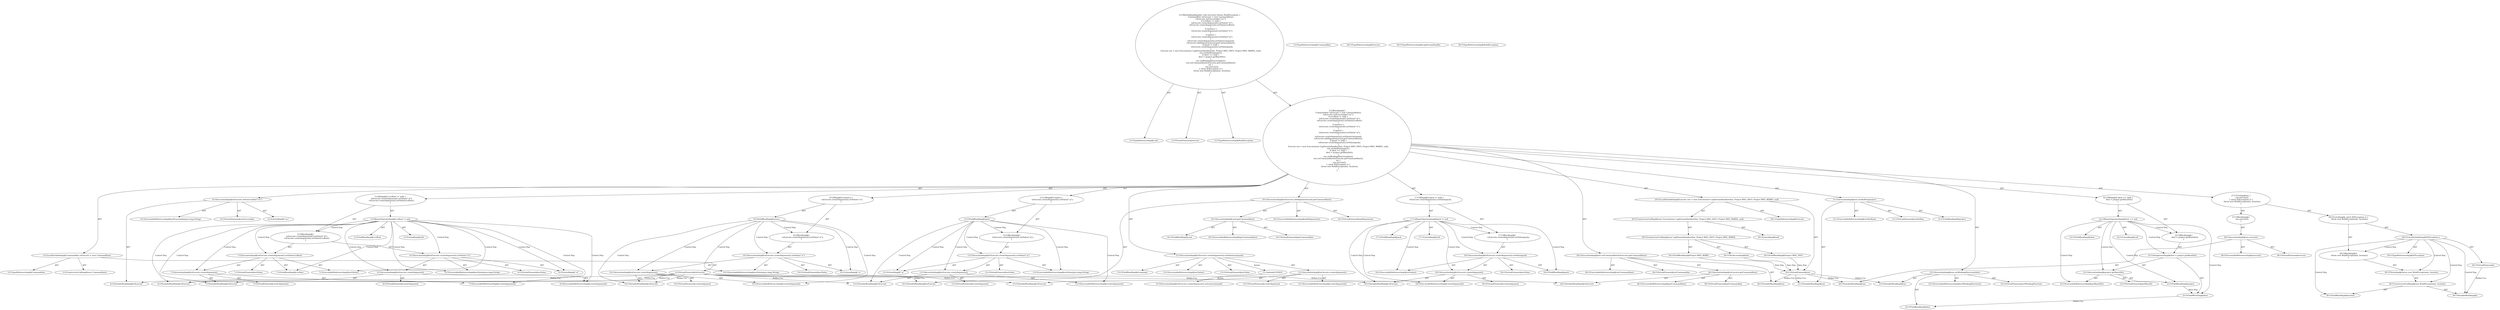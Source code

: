 digraph "execute#?" {
0 [label="2:CtTypeReferenceImpl@void" shape=ellipse]
1 [label="2:CtVirtualElement@execute" shape=ellipse]
2 [label="2:CtTypeReferenceImpl@BuildException" shape=ellipse]
3 [label="3:CtTypeReferenceImpl@Commandline" shape=ellipse]
4 [label="3:CtTypeReferenceImpl@Commandline" shape=ellipse]
5 [label="3:CtConstructorCallImpl@new Commandline()" shape=ellipse]
6 [label="3:CtVirtualElement@toExecute" shape=ellipse]
7 [label="3:CtLocalVariableImpl@Commandline toExecute = new Commandline()" shape=ellipse]
8 [label="4:CtExecutableReferenceImpl@setExecutable(java.lang.String)" shape=ellipse]
9 [label="4:CtVirtualElement@setExecutable" shape=ellipse]
10 [label="4:CtVariableReadImpl@toExecute" shape=ellipse]
11 [label="4:CtLiteralImpl@\"cvs\"" shape=ellipse]
12 [label="4:CtInvocationImpl@toExecute.setExecutable(\"cvs\")" shape=ellipse]
13 [label="5:CtFieldReadImpl@cvsRoot" shape=ellipse]
14 [label="5:CtLiteralImpl@null" shape=ellipse]
15 [label="5:CtBinaryOperatorImpl@cvsRoot != null" shape=ellipse]
16 [label="6:CtExecutableReferenceImpl@setValue(java.lang.String)" shape=ellipse]
17 [label="6:CtVirtualElement@setValue" shape=ellipse]
18 [label="6:CtExecutableReferenceImpl@createArgument()" shape=ellipse]
19 [label="6:CtVirtualElement@createArgument" shape=ellipse]
20 [label="6:CtVariableReadImpl@toExecute" shape=ellipse]
21 [label="6:CtInvocationImpl@toExecute.createArgument()" shape=ellipse]
22 [label="6:CtLiteralImpl@\"-d\"" shape=ellipse]
23 [label="6:CtInvocationImpl@toExecute.createArgument().setValue(\"-d\")" shape=ellipse]
24 [label="7:CtExecutableReferenceImpl@setValue()" shape=ellipse]
25 [label="7:CtVirtualElement@setValue" shape=ellipse]
26 [label="7:CtExecutableReferenceImpl@createArgument()" shape=ellipse]
27 [label="7:CtVirtualElement@createArgument" shape=ellipse]
28 [label="7:CtVariableReadImpl@toExecute" shape=ellipse]
29 [label="7:CtInvocationImpl@toExecute.createArgument()" shape=ellipse]
30 [label="7:CtFieldReadImpl@cvsRoot" shape=ellipse]
31 [label="7:CtInvocationImpl@toExecute.createArgument().setValue(cvsRoot)" shape=ellipse]
32 [label="5:CtBlockImpl@\{
    toExecute.createArgument().setValue(\"-d\");
    toExecute.createArgument().setValue(cvsRoot);
\}" shape=ellipse]
33 [label="5:CtIfImpl@if (cvsRoot != null) \{
    toExecute.createArgument().setValue(\"-d\");
    toExecute.createArgument().setValue(cvsRoot);
\}" shape=ellipse]
34 [label="9:CtFieldReadImpl@noexec" shape=ellipse]
35 [label="10:CtExecutableReferenceImpl@setValue(java.lang.String)" shape=ellipse]
36 [label="10:CtVirtualElement@setValue" shape=ellipse]
37 [label="10:CtExecutableReferenceImpl@createArgument()" shape=ellipse]
38 [label="10:CtVirtualElement@createArgument" shape=ellipse]
39 [label="10:CtVariableReadImpl@toExecute" shape=ellipse]
40 [label="10:CtInvocationImpl@toExecute.createArgument()" shape=ellipse]
41 [label="10:CtLiteralImpl@\"-n\"" shape=ellipse]
42 [label="10:CtInvocationImpl@toExecute.createArgument().setValue(\"-n\")" shape=ellipse]
43 [label="9:CtBlockImpl@\{
    toExecute.createArgument().setValue(\"-n\");
\}" shape=ellipse]
44 [label="9:CtIfImpl@if (noexec) \{
    toExecute.createArgument().setValue(\"-n\");
\}" shape=ellipse]
45 [label="12:CtFieldReadImpl@quiet" shape=ellipse]
46 [label="13:CtExecutableReferenceImpl@setValue(java.lang.String)" shape=ellipse]
47 [label="13:CtVirtualElement@setValue" shape=ellipse]
48 [label="13:CtExecutableReferenceImpl@createArgument()" shape=ellipse]
49 [label="13:CtVirtualElement@createArgument" shape=ellipse]
50 [label="13:CtVariableReadImpl@toExecute" shape=ellipse]
51 [label="13:CtInvocationImpl@toExecute.createArgument()" shape=ellipse]
52 [label="13:CtLiteralImpl@\"-q\"" shape=ellipse]
53 [label="13:CtInvocationImpl@toExecute.createArgument().setValue(\"-q\")" shape=ellipse]
54 [label="12:CtBlockImpl@\{
    toExecute.createArgument().setValue(\"-q\");
\}" shape=ellipse]
55 [label="12:CtIfImpl@if (quiet) \{
    toExecute.createArgument().setValue(\"-q\");
\}" shape=ellipse]
56 [label="15:CtExecutableReferenceImpl@setValue()" shape=ellipse]
57 [label="15:CtVirtualElement@setValue" shape=ellipse]
58 [label="15:CtExecutableReferenceImpl@createArgument()" shape=ellipse]
59 [label="15:CtVirtualElement@createArgument" shape=ellipse]
60 [label="15:CtVariableReadImpl@toExecute" shape=ellipse]
61 [label="15:CtInvocationImpl@toExecute.createArgument()" shape=ellipse]
62 [label="15:CtFieldReadImpl@command" shape=ellipse]
63 [label="15:CtInvocationImpl@toExecute.createArgument().setValue(command)" shape=ellipse]
64 [label="16:CtExecutableReferenceImpl@addArguments()" shape=ellipse]
65 [label="16:CtVirtualElement@addArguments" shape=ellipse]
66 [label="16:CtVariableReadImpl@toExecute" shape=ellipse]
67 [label="16:CtExecutableReferenceImpl@getCommandline()" shape=ellipse]
68 [label="16:CtVirtualElement@getCommandline" shape=ellipse]
69 [label="16:CtFieldReadImpl@cmd" shape=ellipse]
70 [label="16:CtInvocationImpl@cmd.getCommandline()" shape=ellipse]
71 [label="16:CtInvocationImpl@toExecute.addArguments(cmd.getCommandline())" shape=ellipse]
72 [label="17:CtFieldReadImpl@pack" shape=ellipse]
73 [label="17:CtLiteralImpl@null" shape=ellipse]
74 [label="17:CtBinaryOperatorImpl@pack != null" shape=ellipse]
75 [label="18:CtExecutableReferenceImpl@setValue()" shape=ellipse]
76 [label="18:CtVirtualElement@setValue" shape=ellipse]
77 [label="18:CtExecutableReferenceImpl@createArgument()" shape=ellipse]
78 [label="18:CtVirtualElement@createArgument" shape=ellipse]
79 [label="18:CtVariableReadImpl@toExecute" shape=ellipse]
80 [label="18:CtInvocationImpl@toExecute.createArgument()" shape=ellipse]
81 [label="18:CtFieldReadImpl@pack" shape=ellipse]
82 [label="18:CtInvocationImpl@toExecute.createArgument().setValue(pack)" shape=ellipse]
83 [label="17:CtBlockImpl@\{
    toExecute.createArgument().setValue(pack);
\}" shape=ellipse]
84 [label="17:CtIfImpl@if (pack != null) \{
    toExecute.createArgument().setValue(pack);
\}" shape=ellipse]
85 [label="20:CtTypeReferenceImpl@Execute" shape=ellipse]
86 [label="20:CtTypeReferenceImpl@Execute" shape=ellipse]
87 [label="20:CtTypeReferenceImpl@LogStreamHandler" shape=ellipse]
88 [label="20:CtThisAccessImpl@this" shape=ellipse]
89 [label="20:CtFieldReadImpl@Project.MSG_INFO" shape=ellipse]
90 [label="20:CtFieldReadImpl@Project.MSG_WARN" shape=ellipse]
91 [label="20:CtConstructorCallImpl@new LogStreamHandler(this, Project.MSG_INFO, Project.MSG_WARN)" shape=ellipse]
92 [label="20:CtLiteralImpl@null" shape=ellipse]
93 [label="20:CtConstructorCallImpl@new Execute(new LogStreamHandler(this, Project.MSG_INFO, Project.MSG_WARN), null)" shape=ellipse]
94 [label="20:CtVirtualElement@exe" shape=ellipse]
95 [label="20:CtLocalVariableImpl@Execute exe = new Execute(new LogStreamHandler(this, Project.MSG_INFO, Project.MSG_WARN), null)" shape=ellipse]
96 [label="21:CtExecutableReferenceImpl@setAntRun()" shape=ellipse]
97 [label="21:CtVirtualElement@setAntRun" shape=ellipse]
98 [label="21:CtVariableReadImpl@exe" shape=ellipse]
99 [label="21:CtFieldReadImpl@project" shape=ellipse]
100 [label="21:CtInvocationImpl@exe.setAntRun(project)" shape=ellipse]
101 [label="22:CtFieldReadImpl@dest" shape=ellipse]
102 [label="22:CtLiteralImpl@null" shape=ellipse]
103 [label="22:CtBinaryOperatorImpl@dest == null" shape=ellipse]
104 [label="23:CtFieldWriteImpl@dest" shape=ellipse]
105 [label="23:CtExecutableReferenceImpl@getBaseDir()" shape=ellipse]
106 [label="23:CtVirtualElement@getBaseDir" shape=ellipse]
107 [label="23:CtFieldReadImpl@project" shape=ellipse]
108 [label="23:CtInvocationImpl@project.getBaseDir()" shape=ellipse]
109 [label="23:CtAssignmentImpl@dest = project.getBaseDir()" shape=ellipse]
110 [label="22:CtBlockImpl@\{
    dest = project.getBaseDir();
\}" shape=ellipse]
111 [label="22:CtIfImpl@if (dest == null) \{
    dest = project.getBaseDir();
\}" shape=ellipse]
112 [label="25:CtExecutableReferenceImpl@setWorkingDirectory()" shape=ellipse]
113 [label="25:CtVirtualElement@setWorkingDirectory" shape=ellipse]
114 [label="25:CtVariableReadImpl@exe" shape=ellipse]
115 [label="25:CtFieldReadImpl@dest" shape=ellipse]
116 [label="25:CtInvocationImpl@exe.setWorkingDirectory(dest)" shape=ellipse]
117 [label="26:CtExecutableReferenceImpl@setCommandline()" shape=ellipse]
118 [label="26:CtVirtualElement@setCommandline" shape=ellipse]
119 [label="26:CtVariableReadImpl@exe" shape=ellipse]
120 [label="26:CtExecutableReferenceImpl@getCommandline()" shape=ellipse]
121 [label="26:CtVirtualElement@getCommandline" shape=ellipse]
122 [label="26:CtVariableReadImpl@toExecute" shape=ellipse]
123 [label="26:CtInvocationImpl@toExecute.getCommandline()" shape=ellipse]
124 [label="26:CtInvocationImpl@exe.setCommandline(toExecute.getCommandline())" shape=ellipse]
125 [label="28:CtExecutableReferenceImpl@execute()" shape=ellipse]
126 [label="28:CtVirtualElement@execute" shape=ellipse]
127 [label="28:CtVariableReadImpl@exe" shape=ellipse]
128 [label="28:CtInvocationImpl@exe.execute()" shape=ellipse]
129 [label="27:CtBlockImpl@\{
    exe.execute();
\}" shape=ellipse]
130 [label="29:CtVirtualElement@e" shape=ellipse]
131 [label="29:CtTypeReferenceImpl@IOException" shape=ellipse]
132 [label="29:CtCatchVariableImpl@IOException e" shape=ellipse]
133 [label="30:CtTypeReferenceImpl@BuildException" shape=ellipse]
134 [label="30:CtVariableReadImpl@e" shape=ellipse]
135 [label="30:CtFieldReadImpl@location" shape=ellipse]
136 [label="30:CtConstructorCallImpl@new BuildException(e, location)" shape=ellipse]
137 [label="30:CtThrowImpl@throw new BuildException(e, location)" shape=ellipse]
138 [label="29:CtBlockImpl@\{
    throw new BuildException(e, location);
\}" shape=ellipse]
139 [label="29:CtCatchImpl@ catch (IOException e) \{
    throw new BuildException(e, location);
\}" shape=ellipse]
140 [label="27:CtTryImpl@try \{
    exe.execute();
\} catch (IOException e) \{
    throw new BuildException(e, location);
\}" shape=ellipse]
141 [label="2:CtBlockImpl@\{
    Commandline toExecute = new Commandline();
    toExecute.setExecutable(\"cvs\");
    if (cvsRoot != null) \{
        toExecute.createArgument().setValue(\"-d\");
        toExecute.createArgument().setValue(cvsRoot);
    \}
    if (noexec) \{
        toExecute.createArgument().setValue(\"-n\");
    \}
    if (quiet) \{
        toExecute.createArgument().setValue(\"-q\");
    \}
    toExecute.createArgument().setValue(command);
    toExecute.addArguments(cmd.getCommandline());
    if (pack != null) \{
        toExecute.createArgument().setValue(pack);
    \}
    Execute exe = new Execute(new LogStreamHandler(this, Project.MSG_INFO, Project.MSG_WARN), null);
    exe.setAntRun(project);
    if (dest == null) \{
        dest = project.getBaseDir();
    \}
    exe.setWorkingDirectory(dest);
    exe.setCommandline(toExecute.getCommandline());
    try \{
        exe.execute();
    \} catch (IOException e) \{
        throw new BuildException(e, location);
    \}
\}" shape=ellipse]
142 [label="2:CtMethodImpl@public void execute() throws BuildException \{
    Commandline toExecute = new Commandline();
    toExecute.setExecutable(\"cvs\");
    if (cvsRoot != null) \{
        toExecute.createArgument().setValue(\"-d\");
        toExecute.createArgument().setValue(cvsRoot);
    \}
    if (noexec) \{
        toExecute.createArgument().setValue(\"-n\");
    \}
    if (quiet) \{
        toExecute.createArgument().setValue(\"-q\");
    \}
    toExecute.createArgument().setValue(command);
    toExecute.addArguments(cmd.getCommandline());
    if (pack != null) \{
        toExecute.createArgument().setValue(pack);
    \}
    Execute exe = new Execute(new LogStreamHandler(this, Project.MSG_INFO, Project.MSG_WARN), null);
    exe.setAntRun(project);
    if (dest == null) \{
        dest = project.getBaseDir();
    \}
    exe.setWorkingDirectory(dest);
    exe.setCommandline(toExecute.getCommandline());
    try \{
        exe.execute();
    \} catch (IOException e) \{
        throw new BuildException(e, location);
    \}
\}" shape=ellipse]
143 [label="15:Update@UPDATE" shape=ellipse]
144 [label="15:CtInvocationImpl@toExecute.createArgument().setLine(command)" shape=ellipse]
6 -> 10 [label="Define-Use"];
6 -> 20 [label="Define-Use"];
6 -> 28 [label="Define-Use"];
6 -> 39 [label="Define-Use"];
6 -> 50 [label="Define-Use"];
6 -> 60 [label="Define-Use"];
6 -> 66 [label="Define-Use"];
6 -> 79 [label="Define-Use"];
6 -> 122 [label="Define-Use"];
7 -> 6 [label="AST"];
7 -> 3 [label="AST"];
7 -> 5 [label="AST"];
12 -> 9 [label="AST"];
12 -> 10 [label="AST"];
12 -> 8 [label="AST"];
12 -> 11 [label="AST"];
15 -> 13 [label="AST"];
15 -> 14 [label="AST"];
15 -> 32 [label="Control Dep"];
15 -> 23 [label="Control Dep"];
15 -> 16 [label="Control Dep"];
15 -> 21 [label="Control Dep"];
15 -> 18 [label="Control Dep"];
15 -> 20 [label="Control Dep"];
15 -> 22 [label="Control Dep"];
15 -> 31 [label="Control Dep"];
15 -> 24 [label="Control Dep"];
15 -> 29 [label="Control Dep"];
15 -> 26 [label="Control Dep"];
15 -> 28 [label="Control Dep"];
15 -> 30 [label="Control Dep"];
21 -> 19 [label="AST"];
21 -> 20 [label="AST"];
21 -> 18 [label="AST"];
23 -> 17 [label="AST"];
23 -> 21 [label="AST"];
23 -> 16 [label="AST"];
23 -> 22 [label="AST"];
29 -> 27 [label="AST"];
29 -> 28 [label="AST"];
29 -> 26 [label="AST"];
31 -> 25 [label="AST"];
31 -> 29 [label="AST"];
31 -> 24 [label="AST"];
31 -> 30 [label="AST"];
32 -> 23 [label="AST"];
32 -> 31 [label="AST"];
33 -> 15 [label="AST"];
33 -> 32 [label="AST"];
34 -> 43 [label="Control Dep"];
34 -> 42 [label="Control Dep"];
34 -> 35 [label="Control Dep"];
34 -> 40 [label="Control Dep"];
34 -> 37 [label="Control Dep"];
34 -> 39 [label="Control Dep"];
34 -> 41 [label="Control Dep"];
40 -> 38 [label="AST"];
40 -> 39 [label="AST"];
40 -> 37 [label="AST"];
42 -> 36 [label="AST"];
42 -> 40 [label="AST"];
42 -> 35 [label="AST"];
42 -> 41 [label="AST"];
43 -> 42 [label="AST"];
44 -> 34 [label="AST"];
44 -> 43 [label="AST"];
45 -> 54 [label="Control Dep"];
45 -> 53 [label="Control Dep"];
45 -> 46 [label="Control Dep"];
45 -> 51 [label="Control Dep"];
45 -> 48 [label="Control Dep"];
45 -> 50 [label="Control Dep"];
45 -> 52 [label="Control Dep"];
51 -> 49 [label="AST"];
51 -> 50 [label="AST"];
51 -> 48 [label="AST"];
53 -> 47 [label="AST"];
53 -> 51 [label="AST"];
53 -> 46 [label="AST"];
53 -> 52 [label="AST"];
54 -> 53 [label="AST"];
55 -> 45 [label="AST"];
55 -> 54 [label="AST"];
61 -> 59 [label="AST"];
61 -> 60 [label="AST"];
61 -> 58 [label="AST"];
63 -> 57 [label="AST"];
63 -> 61 [label="AST"];
63 -> 56 [label="AST"];
63 -> 62 [label="AST"];
63 -> 143 [label="Action"];
70 -> 68 [label="AST"];
70 -> 69 [label="AST"];
70 -> 67 [label="AST"];
71 -> 65 [label="AST"];
71 -> 66 [label="AST"];
71 -> 64 [label="AST"];
71 -> 70 [label="AST"];
74 -> 72 [label="AST"];
74 -> 73 [label="AST"];
74 -> 83 [label="Control Dep"];
74 -> 82 [label="Control Dep"];
74 -> 75 [label="Control Dep"];
74 -> 80 [label="Control Dep"];
74 -> 77 [label="Control Dep"];
74 -> 79 [label="Control Dep"];
74 -> 81 [label="Control Dep"];
80 -> 78 [label="AST"];
80 -> 79 [label="AST"];
80 -> 77 [label="AST"];
82 -> 76 [label="AST"];
82 -> 80 [label="AST"];
82 -> 75 [label="AST"];
82 -> 81 [label="AST"];
83 -> 82 [label="AST"];
84 -> 74 [label="AST"];
84 -> 83 [label="AST"];
88 -> 94 [label="Data Dep"];
89 -> 94 [label="Data Dep"];
90 -> 94 [label="Data Dep"];
91 -> 88 [label="AST"];
91 -> 89 [label="AST"];
91 -> 90 [label="AST"];
93 -> 91 [label="AST"];
93 -> 92 [label="AST"];
94 -> 98 [label="Define-Use"];
94 -> 114 [label="Define-Use"];
94 -> 119 [label="Define-Use"];
94 -> 127 [label="Define-Use"];
95 -> 94 [label="AST"];
95 -> 85 [label="AST"];
95 -> 93 [label="AST"];
100 -> 97 [label="AST"];
100 -> 98 [label="AST"];
100 -> 96 [label="AST"];
100 -> 99 [label="AST"];
103 -> 101 [label="AST"];
103 -> 102 [label="AST"];
103 -> 110 [label="Control Dep"];
103 -> 109 [label="Control Dep"];
103 -> 104 [label="Control Dep"];
103 -> 108 [label="Control Dep"];
103 -> 105 [label="Control Dep"];
103 -> 107 [label="Control Dep"];
104 -> 115 [label="Define-Use"];
107 -> 104 [label="Data Dep"];
108 -> 106 [label="AST"];
108 -> 107 [label="AST"];
108 -> 105 [label="AST"];
109 -> 104 [label="AST"];
109 -> 108 [label="AST"];
110 -> 109 [label="AST"];
111 -> 103 [label="AST"];
111 -> 110 [label="AST"];
116 -> 113 [label="AST"];
116 -> 114 [label="AST"];
116 -> 112 [label="AST"];
116 -> 115 [label="AST"];
123 -> 121 [label="AST"];
123 -> 122 [label="AST"];
123 -> 120 [label="AST"];
124 -> 118 [label="AST"];
124 -> 119 [label="AST"];
124 -> 117 [label="AST"];
124 -> 123 [label="AST"];
128 -> 126 [label="AST"];
128 -> 127 [label="AST"];
128 -> 125 [label="AST"];
129 -> 128 [label="AST"];
130 -> 134 [label="Define-Use"];
132 -> 130 [label="AST"];
132 -> 131 [label="AST"];
132 -> 138 [label="Control Dep"];
132 -> 137 [label="Control Dep"];
132 -> 136 [label="Control Dep"];
132 -> 134 [label="Control Dep"];
132 -> 135 [label="Control Dep"];
136 -> 134 [label="AST"];
136 -> 135 [label="AST"];
137 -> 136 [label="AST"];
138 -> 137 [label="AST"];
139 -> 132 [label="AST"];
139 -> 138 [label="AST"];
140 -> 129 [label="AST"];
140 -> 139 [label="AST"];
141 -> 7 [label="AST"];
141 -> 12 [label="AST"];
141 -> 33 [label="AST"];
141 -> 44 [label="AST"];
141 -> 55 [label="AST"];
141 -> 63 [label="AST"];
141 -> 71 [label="AST"];
141 -> 84 [label="AST"];
141 -> 95 [label="AST"];
141 -> 100 [label="AST"];
141 -> 111 [label="AST"];
141 -> 116 [label="AST"];
141 -> 124 [label="AST"];
141 -> 140 [label="AST"];
142 -> 1 [label="AST"];
142 -> 0 [label="AST"];
142 -> 2 [label="AST"];
142 -> 141 [label="AST"];
143 -> 144 [label="Action"];
}